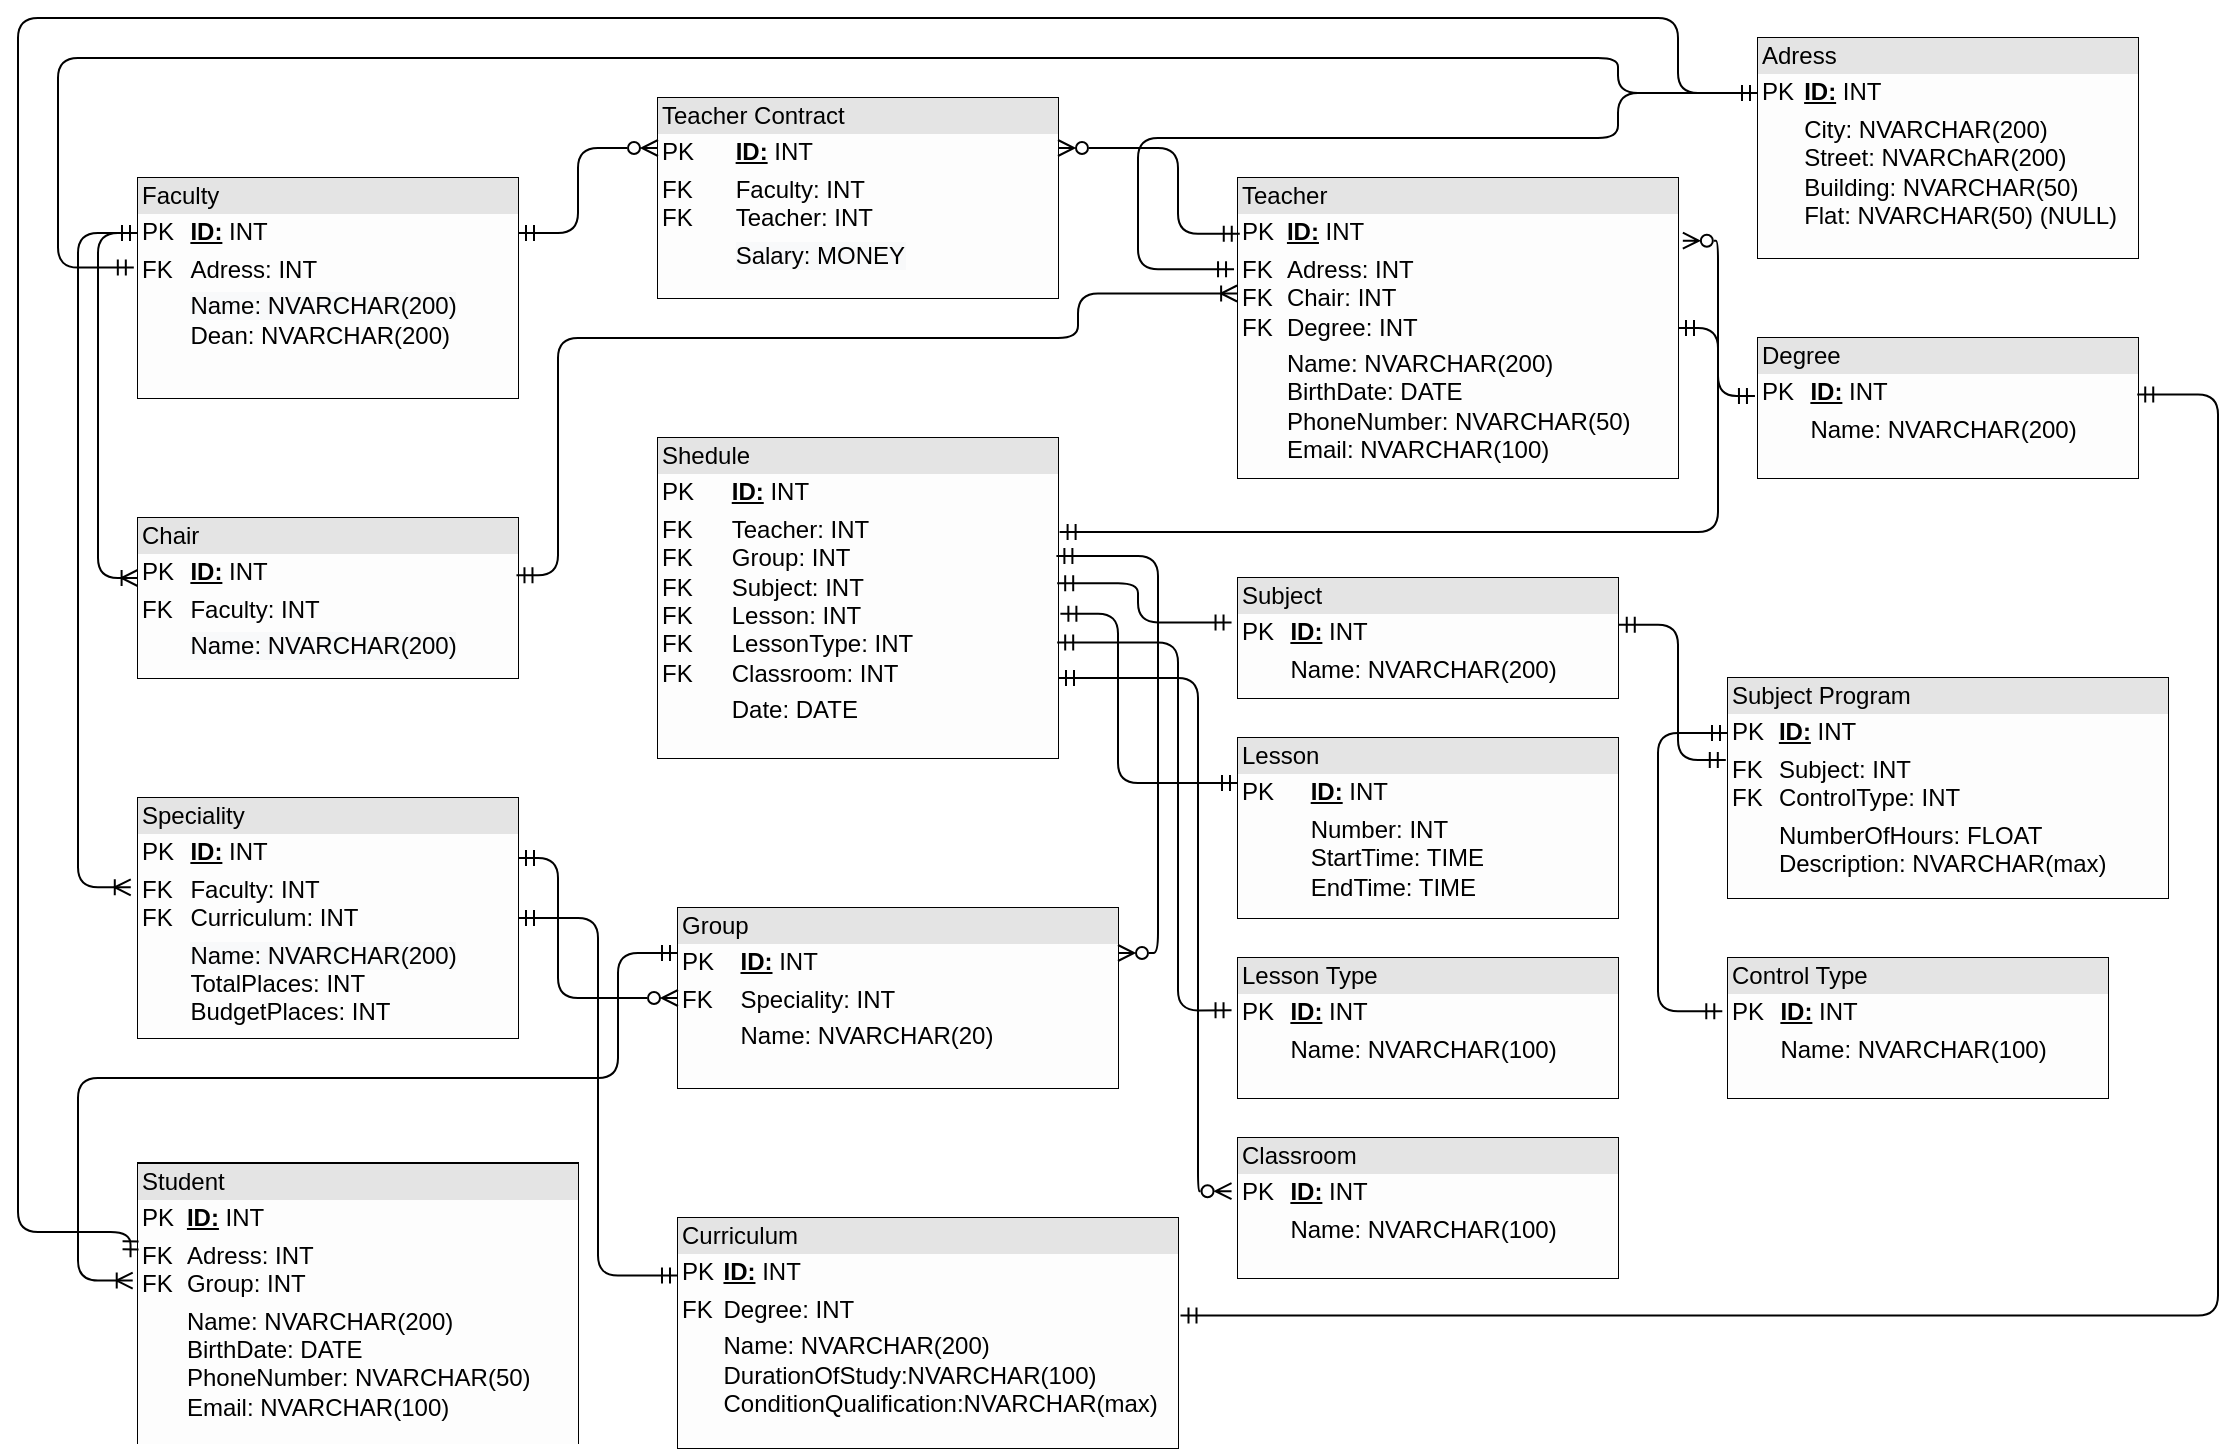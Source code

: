 <mxfile version="20.4.1" type="device"><diagram id="0BntMn4rzBwvRPXzPFkg" name="Страница 1"><mxGraphModel dx="1038" dy="547" grid="1" gridSize="10" guides="1" tooltips="1" connect="1" arrows="1" fold="1" page="1" pageScale="1" pageWidth="827" pageHeight="1169" math="0" shadow="0"><root><mxCell id="0"/><mxCell id="1" parent="0"/><mxCell id="nkEfAZtXXkOzFC1Y0TfD-166" value="&lt;div style=&quot;box-sizing:border-box;width:100%;background:#e4e4e4;padding:2px;&quot;&gt;Faculty&lt;/div&gt;&lt;table style=&quot;width:100%;font-size:1em;&quot; cellpadding=&quot;2&quot; cellspacing=&quot;0&quot;&gt;&lt;tbody&gt;&lt;tr&gt;&lt;td&gt;PK&lt;/td&gt;&lt;td&gt;&lt;u&gt;&lt;b&gt;ID:&lt;/b&gt;&lt;/u&gt; INT&lt;/td&gt;&lt;/tr&gt;&lt;tr&gt;&lt;td&gt;FK&lt;/td&gt;&lt;td&gt;Adress: INT&lt;/td&gt;&lt;/tr&gt;&lt;tr&gt;&lt;td&gt;&lt;/td&gt;&lt;td&gt;&lt;span style=&quot;background-color: rgb(248, 249, 250);&quot;&gt;Name: NVARCHAR(200)&lt;br&gt;&lt;/span&gt;Dean: NVARCHAR(200)&lt;/td&gt;&lt;/tr&gt;&lt;/tbody&gt;&lt;/table&gt;" style="verticalAlign=top;align=left;overflow=fill;html=1;labelBackgroundColor=#FDFDFD;fillColor=#FDFDFD;" parent="1" vertex="1"><mxGeometry x="80" y="130" width="190" height="110" as="geometry"/></mxCell><mxCell id="nkEfAZtXXkOzFC1Y0TfD-171" value="&lt;div style=&quot;box-sizing:border-box;width:100%;background:#e4e4e4;padding:2px;&quot;&gt;Chair&lt;/div&gt;&lt;table style=&quot;width:100%;font-size:1em;&quot; cellpadding=&quot;2&quot; cellspacing=&quot;0&quot;&gt;&lt;tbody&gt;&lt;tr&gt;&lt;td&gt;PK&lt;/td&gt;&lt;td&gt;&lt;u&gt;&lt;b&gt;ID:&lt;/b&gt;&lt;/u&gt; INT&lt;/td&gt;&lt;/tr&gt;&lt;tr&gt;&lt;td&gt;FK&lt;/td&gt;&lt;td&gt;Faculty: INT&lt;/td&gt;&lt;/tr&gt;&lt;tr&gt;&lt;td&gt;&lt;br&gt;&lt;/td&gt;&lt;td&gt;&lt;span style=&quot;background-color: rgb(248, 249, 250);&quot;&gt;Name: NVARCHAR(200)&lt;/span&gt;&lt;br&gt;&lt;br&gt;&lt;/td&gt;&lt;/tr&gt;&lt;/tbody&gt;&lt;/table&gt;" style="verticalAlign=top;align=left;overflow=fill;html=1;labelBackgroundColor=#FDFDFD;fillColor=#FDFDFD;" parent="1" vertex="1"><mxGeometry x="80" y="300" width="190" height="80" as="geometry"/></mxCell><mxCell id="nkEfAZtXXkOzFC1Y0TfD-172" value="&lt;div style=&quot;box-sizing:border-box;width:100%;background:#e4e4e4;padding:2px;&quot;&gt;Teacher&lt;/div&gt;&lt;table style=&quot;width:100%;font-size:1em;&quot; cellpadding=&quot;2&quot; cellspacing=&quot;0&quot;&gt;&lt;tbody&gt;&lt;tr&gt;&lt;td&gt;PK&lt;/td&gt;&lt;td&gt;&lt;u&gt;&lt;b&gt;ID:&lt;/b&gt;&lt;/u&gt; INT&lt;/td&gt;&lt;/tr&gt;&lt;tr&gt;&lt;td&gt;FK&lt;br&gt;FK&lt;br&gt;FK&lt;/td&gt;&lt;td&gt;Adress: INT&lt;br&gt;Chair: INT&lt;br&gt;Degree: INT&lt;/td&gt;&lt;/tr&gt;&lt;tr&gt;&lt;td&gt;&lt;br&gt;&lt;/td&gt;&lt;td&gt;Name: NVARCHAR(200)&lt;br&gt;BirthDate: DATE&lt;br&gt;PhoneNumber: NVARCHAR(50)&lt;br&gt;Email: NVARCHAR(100)&lt;/td&gt;&lt;/tr&gt;&lt;/tbody&gt;&lt;/table&gt;" style="verticalAlign=top;align=left;overflow=fill;html=1;labelBackgroundColor=#FDFDFD;fillColor=#FDFDFD;" parent="1" vertex="1"><mxGeometry x="630" y="130" width="220" height="150" as="geometry"/></mxCell><mxCell id="nkEfAZtXXkOzFC1Y0TfD-173" value="&lt;div style=&quot;box-sizing:border-box;width:100%;background:#e4e4e4;padding:2px;&quot;&gt;Teacher Contract&lt;/div&gt;&lt;table style=&quot;width:100%;font-size:1em;&quot; cellpadding=&quot;2&quot; cellspacing=&quot;0&quot;&gt;&lt;tbody&gt;&lt;tr&gt;&lt;td&gt;PK&lt;/td&gt;&lt;td&gt;&lt;u&gt;&lt;b&gt;ID:&lt;/b&gt;&lt;/u&gt; INT&lt;/td&gt;&lt;/tr&gt;&lt;tr&gt;&lt;td&gt;FK&lt;br&gt;FK&lt;/td&gt;&lt;td&gt;Faculty: INT&lt;br&gt;Teacher: INT&lt;/td&gt;&lt;/tr&gt;&lt;tr&gt;&lt;td&gt;&lt;br&gt;&lt;/td&gt;&lt;td&gt;&lt;span style=&quot;background-color: rgb(248, 249, 250);&quot;&gt;Salary: MONEY&lt;/span&gt;&lt;br&gt;&lt;br&gt;&lt;/td&gt;&lt;/tr&gt;&lt;/tbody&gt;&lt;/table&gt;" style="verticalAlign=top;align=left;overflow=fill;html=1;labelBackgroundColor=#FDFDFD;fillColor=#FDFDFD;" parent="1" vertex="1"><mxGeometry x="340" y="90" width="200" height="100" as="geometry"/></mxCell><mxCell id="nkEfAZtXXkOzFC1Y0TfD-176" style="edgeStyle=orthogonalEdgeStyle;rounded=1;orthogonalLoop=1;jettySize=auto;html=1;startArrow=ERmandOne;startFill=0;endArrow=ERoneToMany;endFill=0;entryX=-0.001;entryY=0.387;entryDx=0;entryDy=0;exitX=0;exitY=0.25;exitDx=0;exitDy=0;entryPerimeter=0;" parent="1" source="nkEfAZtXXkOzFC1Y0TfD-166" target="nkEfAZtXXkOzFC1Y0TfD-171" edge="1"><mxGeometry relative="1" as="geometry"><mxPoint x="350" y="320" as="sourcePoint"/><Array as="points"><mxPoint x="60" y="158"/><mxPoint x="60" y="330"/></Array><mxPoint x="-140" y="275" as="targetPoint"/></mxGeometry></mxCell><mxCell id="nkEfAZtXXkOzFC1Y0TfD-181" style="edgeStyle=orthogonalEdgeStyle;rounded=1;orthogonalLoop=1;jettySize=auto;html=1;startArrow=ERoneToMany;startFill=0;endArrow=ERmandOne;endFill=0;entryX=0.996;entryY=0.358;entryDx=0;entryDy=0;entryPerimeter=0;exitX=-0.002;exitY=0.385;exitDx=0;exitDy=0;exitPerimeter=0;" parent="1" source="nkEfAZtXXkOzFC1Y0TfD-172" target="nkEfAZtXXkOzFC1Y0TfD-171" edge="1"><mxGeometry relative="1" as="geometry"><Array as="points"><mxPoint x="550" y="188"/><mxPoint x="550" y="210"/><mxPoint x="290" y="210"/><mxPoint x="290" y="329"/></Array><mxPoint x="520" y="240" as="sourcePoint"/><mxPoint x="370" y="200" as="targetPoint"/></mxGeometry></mxCell><mxCell id="nkEfAZtXXkOzFC1Y0TfD-182" value="&lt;div style=&quot;box-sizing:border-box;width:100%;background:#e4e4e4;padding:2px;&quot;&gt;Adress&lt;/div&gt;&lt;table style=&quot;width:100%;font-size:1em;&quot; cellpadding=&quot;2&quot; cellspacing=&quot;0&quot;&gt;&lt;tbody&gt;&lt;tr&gt;&lt;td&gt;PK&lt;/td&gt;&lt;td&gt;&lt;u&gt;&lt;b&gt;ID:&lt;/b&gt;&lt;/u&gt; INT&lt;/td&gt;&lt;/tr&gt;&lt;tr&gt;&lt;td&gt;&lt;br&gt;&lt;/td&gt;&lt;td&gt;City: NVARCHAR(200)&lt;br&gt;Street: NVARChAR(200)&lt;br&gt;Building: NVARCHAR(50)&lt;br&gt;Flat: NVARCHAR(50) (NULL)&lt;/td&gt;&lt;/tr&gt;&lt;tr&gt;&lt;td&gt;&lt;/td&gt;&lt;td&gt;&lt;br&gt;&lt;/td&gt;&lt;/tr&gt;&lt;/tbody&gt;&lt;/table&gt;" style="verticalAlign=top;align=left;overflow=fill;html=1;labelBackgroundColor=#FDFDFD;fillColor=#FDFDFD;" parent="1" vertex="1"><mxGeometry x="890" y="60" width="190" height="110" as="geometry"/></mxCell><mxCell id="nkEfAZtXXkOzFC1Y0TfD-184" style="edgeStyle=orthogonalEdgeStyle;rounded=1;orthogonalLoop=1;jettySize=auto;html=1;exitX=0;exitY=0.25;exitDx=0;exitDy=0;startArrow=ERmandOne;startFill=0;endArrow=ERmandOne;endFill=0;entryX=-0.011;entryY=0.407;entryDx=0;entryDy=0;entryPerimeter=0;" parent="1" source="nkEfAZtXXkOzFC1Y0TfD-182" target="nkEfAZtXXkOzFC1Y0TfD-166" edge="1"><mxGeometry relative="1" as="geometry"><Array as="points"><mxPoint x="820" y="88"/><mxPoint x="820" y="70"/><mxPoint x="40" y="70"/><mxPoint x="40" y="175"/></Array><mxPoint x="620" y="50" as="sourcePoint"/><mxPoint x="30" y="200" as="targetPoint"/></mxGeometry></mxCell><mxCell id="nkEfAZtXXkOzFC1Y0TfD-185" style="edgeStyle=orthogonalEdgeStyle;rounded=1;orthogonalLoop=1;jettySize=auto;html=1;entryX=-0.009;entryY=0.304;entryDx=0;entryDy=0;startArrow=ERmandOne;startFill=0;endArrow=ERmandOne;endFill=0;entryPerimeter=0;exitX=0;exitY=0.25;exitDx=0;exitDy=0;" parent="1" source="nkEfAZtXXkOzFC1Y0TfD-182" target="nkEfAZtXXkOzFC1Y0TfD-172" edge="1"><mxGeometry relative="1" as="geometry"><Array as="points"><mxPoint x="820" y="88"/><mxPoint x="820" y="110"/><mxPoint x="580" y="110"/><mxPoint x="580" y="176"/></Array><mxPoint x="870" y="110" as="sourcePoint"/><mxPoint x="760" y="-10" as="targetPoint"/></mxGeometry></mxCell><mxCell id="nkEfAZtXXkOzFC1Y0TfD-186" value="&lt;div style=&quot;box-sizing:border-box;width:100%;background:#e4e4e4;padding:2px;&quot;&gt;Speciality&lt;/div&gt;&lt;table style=&quot;width:100%;font-size:1em;&quot; cellpadding=&quot;2&quot; cellspacing=&quot;0&quot;&gt;&lt;tbody&gt;&lt;tr&gt;&lt;td&gt;PK&lt;/td&gt;&lt;td&gt;&lt;u&gt;&lt;b&gt;ID:&lt;/b&gt;&lt;/u&gt; INT&lt;/td&gt;&lt;/tr&gt;&lt;tr&gt;&lt;td&gt;FK&lt;br&gt;FK&lt;/td&gt;&lt;td&gt;Faculty: INT&lt;br&gt;Curriculum: INT&lt;/td&gt;&lt;/tr&gt;&lt;tr&gt;&lt;td&gt;&lt;br&gt;&lt;/td&gt;&lt;td&gt;&lt;span style=&quot;background-color: rgb(248, 249, 250);&quot;&gt;Name: NVARCHAR(200)&lt;br&gt;&lt;/span&gt;TotalPlaces: INT&lt;br&gt;BudgetPlaces: INT&lt;/td&gt;&lt;/tr&gt;&lt;/tbody&gt;&lt;/table&gt;" style="verticalAlign=top;align=left;overflow=fill;html=1;labelBackgroundColor=#FDFDFD;fillColor=#FDFDFD;" parent="1" vertex="1"><mxGeometry x="80" y="440" width="190" height="120" as="geometry"/></mxCell><mxCell id="nkEfAZtXXkOzFC1Y0TfD-187" style="edgeStyle=orthogonalEdgeStyle;rounded=1;orthogonalLoop=1;jettySize=auto;html=1;startArrow=ERmandOne;startFill=0;endArrow=ERoneToMany;endFill=0;exitX=0;exitY=0.25;exitDx=0;exitDy=0;entryX=-0.019;entryY=0.372;entryDx=0;entryDy=0;entryPerimeter=0;" parent="1" source="nkEfAZtXXkOzFC1Y0TfD-166" target="nkEfAZtXXkOzFC1Y0TfD-186" edge="1"><mxGeometry relative="1" as="geometry"><mxPoint x="30" y="200" as="sourcePoint"/><Array as="points"><mxPoint x="50" y="158"/><mxPoint x="50" y="485"/></Array><mxPoint x="70" y="530" as="targetPoint"/></mxGeometry></mxCell><mxCell id="nkEfAZtXXkOzFC1Y0TfD-188" value="&lt;div style=&quot;box-sizing:border-box;width:100%;background:#e4e4e4;padding:2px;&quot;&gt;Student&lt;/div&gt;&lt;table style=&quot;width:100%;font-size:1em;&quot; cellpadding=&quot;2&quot; cellspacing=&quot;0&quot;&gt;&lt;tbody&gt;&lt;tr&gt;&lt;td&gt;PK&lt;/td&gt;&lt;td&gt;&lt;u&gt;&lt;b&gt;ID:&lt;/b&gt;&lt;/u&gt; INT&lt;/td&gt;&lt;/tr&gt;&lt;tr&gt;&lt;td&gt;FK&lt;br&gt;FK&lt;/td&gt;&lt;td&gt;Adress: INT&lt;br&gt;Group: INT&lt;/td&gt;&lt;/tr&gt;&lt;tr&gt;&lt;td&gt;&lt;br&gt;&lt;/td&gt;&lt;td&gt;Name: NVARCHAR(200)&lt;br&gt;BirthDate: DATE&lt;br&gt;PhoneNumber: NVARCHAR(50)&lt;br&gt;Email: NVARCHAR(100)&lt;/td&gt;&lt;/tr&gt;&lt;/tbody&gt;&lt;/table&gt;" style="verticalAlign=top;align=left;overflow=fill;html=1;labelBackgroundColor=#FDFDFD;fillColor=#FDFDFD;" parent="1" vertex="1"><mxGeometry x="80" y="622.5" width="220" height="140" as="geometry"/></mxCell><mxCell id="nkEfAZtXXkOzFC1Y0TfD-189" value="&lt;div style=&quot;box-sizing:border-box;width:100%;background:#e4e4e4;padding:2px;&quot;&gt;Group&lt;/div&gt;&lt;table style=&quot;width:100%;font-size:1em;&quot; cellpadding=&quot;2&quot; cellspacing=&quot;0&quot;&gt;&lt;tbody&gt;&lt;tr&gt;&lt;td&gt;PK&lt;/td&gt;&lt;td&gt;&lt;u&gt;&lt;b&gt;ID:&lt;/b&gt;&lt;/u&gt; INT&lt;/td&gt;&lt;/tr&gt;&lt;tr&gt;&lt;td&gt;FK&lt;br&gt;&lt;/td&gt;&lt;td&gt;Speciality: INT&lt;br&gt;&lt;/td&gt;&lt;/tr&gt;&lt;tr&gt;&lt;td&gt;&lt;br&gt;&lt;/td&gt;&lt;td&gt;Name: NVARCHAR(20)&lt;br&gt;&lt;br&gt;&lt;/td&gt;&lt;/tr&gt;&lt;/tbody&gt;&lt;/table&gt;" style="verticalAlign=top;align=left;overflow=fill;html=1;labelBackgroundColor=#FDFDFD;fillColor=#FDFDFD;" parent="1" vertex="1"><mxGeometry x="350" y="495" width="220" height="90" as="geometry"/></mxCell><mxCell id="nkEfAZtXXkOzFC1Y0TfD-190" style="edgeStyle=orthogonalEdgeStyle;rounded=1;orthogonalLoop=1;jettySize=auto;html=1;startArrow=ERmandOne;startFill=0;endArrow=ERoneToMany;endFill=0;entryX=-0.012;entryY=0.42;entryDx=0;entryDy=0;entryPerimeter=0;exitX=0;exitY=0.25;exitDx=0;exitDy=0;" parent="1" source="nkEfAZtXXkOzFC1Y0TfD-189" target="nkEfAZtXXkOzFC1Y0TfD-188" edge="1"><mxGeometry relative="1" as="geometry"><mxPoint x="340" y="450" as="sourcePoint"/><Array as="points"><mxPoint x="320" y="518"/><mxPoint x="320" y="580"/><mxPoint x="50" y="580"/><mxPoint x="50" y="681"/></Array><mxPoint x="466.39" y="727.05" as="targetPoint"/></mxGeometry></mxCell><mxCell id="nkEfAZtXXkOzFC1Y0TfD-193" style="edgeStyle=orthogonalEdgeStyle;orthogonalLoop=1;jettySize=auto;html=1;entryX=-0.017;entryY=0.337;entryDx=0;entryDy=0;startArrow=ERmandOne;startFill=0;endArrow=ERmandOne;endFill=0;entryPerimeter=0;exitX=0;exitY=0.25;exitDx=0;exitDy=0;rounded=1;" parent="1" source="nkEfAZtXXkOzFC1Y0TfD-182" target="nkEfAZtXXkOzFC1Y0TfD-188" edge="1"><mxGeometry relative="1" as="geometry"><Array as="points"><mxPoint x="850" y="88"/><mxPoint x="850" y="50"/><mxPoint x="20" y="50"/><mxPoint x="20" y="657"/></Array><mxPoint x="840" y="430" as="sourcePoint"/><mxPoint x="198.02" y="518.1" as="targetPoint"/></mxGeometry></mxCell><mxCell id="nkEfAZtXXkOzFC1Y0TfD-196" style="edgeStyle=orthogonalEdgeStyle;rounded=1;orthogonalLoop=1;jettySize=auto;html=1;startArrow=ERzeroToMany;startFill=0;endArrow=ERmandOne;endFill=0;entryX=1;entryY=0.25;entryDx=0;entryDy=0;exitX=0;exitY=0.25;exitDx=0;exitDy=0;" parent="1" source="nkEfAZtXXkOzFC1Y0TfD-173" target="nkEfAZtXXkOzFC1Y0TfD-166" edge="1"><mxGeometry relative="1" as="geometry"><Array as="points"><mxPoint x="300" y="115"/><mxPoint x="300" y="158"/></Array><mxPoint x="320" y="150" as="sourcePoint"/><mxPoint x="49.68" y="450.89" as="targetPoint"/></mxGeometry></mxCell><mxCell id="nkEfAZtXXkOzFC1Y0TfD-200" style="edgeStyle=orthogonalEdgeStyle;rounded=1;orthogonalLoop=1;jettySize=auto;html=1;startArrow=ERzeroToMany;startFill=0;endArrow=ERmandOne;endFill=0;entryX=0.004;entryY=0.186;entryDx=0;entryDy=0;exitX=1;exitY=0.25;exitDx=0;exitDy=0;entryPerimeter=0;" parent="1" source="nkEfAZtXXkOzFC1Y0TfD-173" target="nkEfAZtXXkOzFC1Y0TfD-172" edge="1"><mxGeometry relative="1" as="geometry"><Array as="points"><mxPoint x="600" y="115"/><mxPoint x="600" y="158"/></Array><mxPoint x="560" y="82.5" as="sourcePoint"/><mxPoint x="630" y="40" as="targetPoint"/></mxGeometry></mxCell><mxCell id="nkEfAZtXXkOzFC1Y0TfD-203" style="edgeStyle=orthogonalEdgeStyle;rounded=1;orthogonalLoop=1;jettySize=auto;html=1;startArrow=ERzeroToMany;startFill=0;endArrow=ERmandOne;endFill=0;entryX=1;entryY=0.25;entryDx=0;entryDy=0;exitX=0;exitY=0.5;exitDx=0;exitDy=0;" parent="1" source="nkEfAZtXXkOzFC1Y0TfD-189" target="nkEfAZtXXkOzFC1Y0TfD-186" edge="1"><mxGeometry relative="1" as="geometry"><Array as="points"><mxPoint x="290" y="540"/><mxPoint x="290" y="470"/></Array><mxPoint x="320" y="390" as="sourcePoint"/><mxPoint x="250" y="432.5" as="targetPoint"/></mxGeometry></mxCell><mxCell id="aAdnjikmzO1Lrefk0WCV-1" value="&lt;div style=&quot;box-sizing:border-box;width:100%;background:#e4e4e4;padding:2px;&quot;&gt;Shedule&lt;/div&gt;&lt;table style=&quot;width:100%;font-size:1em;&quot; cellpadding=&quot;2&quot; cellspacing=&quot;0&quot;&gt;&lt;tbody&gt;&lt;tr&gt;&lt;td&gt;PK&lt;/td&gt;&lt;td&gt;&lt;u&gt;&lt;b&gt;ID:&lt;/b&gt;&lt;/u&gt; INT&lt;/td&gt;&lt;/tr&gt;&lt;tr&gt;&lt;td&gt;FK&lt;br&gt;FK&lt;br&gt;FK&lt;br&gt;FK&lt;br&gt;FK&lt;br&gt;FK&lt;/td&gt;&lt;td&gt;Teacher: INT&lt;br&gt;Group: INT&lt;br&gt;Subject: INT&lt;br&gt;Lesson: INT&lt;br&gt;LessonType: INT&lt;br&gt;Classroom: INT&lt;/td&gt;&lt;/tr&gt;&lt;tr&gt;&lt;td&gt;&lt;br&gt;&lt;/td&gt;&lt;td&gt;Date: DATE&lt;br&gt;&lt;br&gt;&lt;/td&gt;&lt;/tr&gt;&lt;/tbody&gt;&lt;/table&gt;" style="verticalAlign=top;align=left;overflow=fill;html=1;labelBackgroundColor=#FDFDFD;fillColor=#FDFDFD;" parent="1" vertex="1"><mxGeometry x="340" y="260" width="200" height="160" as="geometry"/></mxCell><mxCell id="aAdnjikmzO1Lrefk0WCV-4" value="&lt;div style=&quot;box-sizing:border-box;width:100%;background:#e4e4e4;padding:2px;&quot;&gt;Curriculum&lt;/div&gt;&lt;table style=&quot;width:100%;font-size:1em;&quot; cellpadding=&quot;2&quot; cellspacing=&quot;0&quot;&gt;&lt;tbody&gt;&lt;tr&gt;&lt;td&gt;PK&lt;/td&gt;&lt;td&gt;&lt;u&gt;&lt;b&gt;ID:&lt;/b&gt;&lt;/u&gt; INT&lt;/td&gt;&lt;/tr&gt;&lt;tr&gt;&lt;td&gt;FK&lt;br&gt;&lt;/td&gt;&lt;td&gt;Degree: INT&lt;br&gt;&lt;/td&gt;&lt;/tr&gt;&lt;tr&gt;&lt;td&gt;&lt;br&gt;&lt;/td&gt;&lt;td&gt;Name: NVARCHAR(200)&lt;br&gt;DurationOfStudy:NVARCHAR(100)&lt;br&gt;ConditionQualification:NVARCHAR(max)&lt;br&gt;&lt;br&gt;&lt;br&gt;&lt;/td&gt;&lt;/tr&gt;&lt;/tbody&gt;&lt;/table&gt;" style="verticalAlign=top;align=left;overflow=fill;html=1;labelBackgroundColor=#FDFDFD;fillColor=#FDFDFD;" parent="1" vertex="1"><mxGeometry x="350" y="650" width="250" height="115" as="geometry"/></mxCell><mxCell id="aAdnjikmzO1Lrefk0WCV-5" style="edgeStyle=orthogonalEdgeStyle;rounded=1;orthogonalLoop=1;jettySize=auto;html=1;startArrow=ERmandOne;startFill=0;endArrow=ERmandOne;endFill=0;exitX=0;exitY=0.25;exitDx=0;exitDy=0;entryX=1;entryY=0.5;entryDx=0;entryDy=0;" parent="1" source="aAdnjikmzO1Lrefk0WCV-4" target="nkEfAZtXXkOzFC1Y0TfD-186" edge="1"><mxGeometry relative="1" as="geometry"><Array as="points"><mxPoint x="310" y="679"/><mxPoint x="310" y="500"/></Array><mxPoint x="670" y="490" as="sourcePoint"/><mxPoint x="270" y="470" as="targetPoint"/></mxGeometry></mxCell><mxCell id="aAdnjikmzO1Lrefk0WCV-6" value="&lt;div style=&quot;box-sizing:border-box;width:100%;background:#e4e4e4;padding:2px;&quot;&gt;Degree&lt;/div&gt;&lt;table style=&quot;width:100%;font-size:1em;&quot; cellpadding=&quot;2&quot; cellspacing=&quot;0&quot;&gt;&lt;tbody&gt;&lt;tr&gt;&lt;td&gt;PK&lt;/td&gt;&lt;td&gt;&lt;u&gt;&lt;b&gt;ID:&lt;/b&gt;&lt;/u&gt; INT&lt;/td&gt;&lt;/tr&gt;&lt;tr&gt;&lt;td&gt;&lt;br&gt;&lt;/td&gt;&lt;td&gt;Name: NVARCHAR(200)&lt;br&gt;&lt;br&gt;&lt;/td&gt;&lt;/tr&gt;&lt;tr&gt;&lt;td&gt;&lt;/td&gt;&lt;td&gt;&lt;br&gt;&lt;/td&gt;&lt;/tr&gt;&lt;/tbody&gt;&lt;/table&gt;" style="verticalAlign=top;align=left;overflow=fill;html=1;labelBackgroundColor=#FDFDFD;fillColor=#FDFDFD;" parent="1" vertex="1"><mxGeometry x="890" y="210" width="190" height="70" as="geometry"/></mxCell><mxCell id="aAdnjikmzO1Lrefk0WCV-7" style="edgeStyle=orthogonalEdgeStyle;rounded=1;orthogonalLoop=1;jettySize=auto;html=1;startArrow=ERmandOne;startFill=0;endArrow=ERmandOne;endFill=0;exitX=-0.008;exitY=0.414;exitDx=0;exitDy=0;entryX=1;entryY=0.5;entryDx=0;entryDy=0;exitPerimeter=0;" parent="1" source="aAdnjikmzO1Lrefk0WCV-6" target="nkEfAZtXXkOzFC1Y0TfD-172" edge="1"><mxGeometry relative="1" as="geometry"><Array as="points"><mxPoint x="870" y="239"/><mxPoint x="870" y="205"/></Array><mxPoint x="770" y="330" as="sourcePoint"/><mxPoint x="690" y="166.25" as="targetPoint"/></mxGeometry></mxCell><mxCell id="aAdnjikmzO1Lrefk0WCV-8" style="edgeStyle=orthogonalEdgeStyle;rounded=1;orthogonalLoop=1;jettySize=auto;html=1;startArrow=ERmandOne;startFill=0;endArrow=ERmandOne;endFill=0;entryX=1.005;entryY=0.424;entryDx=0;entryDy=0;entryPerimeter=0;exitX=0.998;exitY=0.403;exitDx=0;exitDy=0;exitPerimeter=0;" parent="1" source="aAdnjikmzO1Lrefk0WCV-6" target="aAdnjikmzO1Lrefk0WCV-4" edge="1"><mxGeometry relative="1" as="geometry"><Array as="points"><mxPoint x="1120" y="238"/><mxPoint x="1120" y="699"/></Array><mxPoint x="890" y="390" as="sourcePoint"/><mxPoint x="620" y="486.25" as="targetPoint"/></mxGeometry></mxCell><mxCell id="hJiyoMIQo87DM5bEj7xC-2" style="edgeStyle=orthogonalEdgeStyle;rounded=1;orthogonalLoop=1;jettySize=auto;html=1;startArrow=ERzeroToMany;startFill=0;endArrow=ERmandOne;endFill=0;entryX=1.004;entryY=0.294;entryDx=0;entryDy=0;entryPerimeter=0;exitX=1.011;exitY=0.209;exitDx=0;exitDy=0;exitPerimeter=0;" edge="1" parent="1" source="nkEfAZtXXkOzFC1Y0TfD-172" target="aAdnjikmzO1Lrefk0WCV-1"><mxGeometry relative="1" as="geometry"><Array as="points"><mxPoint x="870" y="161"/><mxPoint x="870" y="307"/></Array><mxPoint x="870" y="140" as="sourcePoint"/><mxPoint x="580" y="290" as="targetPoint"/></mxGeometry></mxCell><mxCell id="hJiyoMIQo87DM5bEj7xC-3" style="edgeStyle=orthogonalEdgeStyle;rounded=1;orthogonalLoop=1;jettySize=auto;html=1;startArrow=ERzeroToMany;startFill=0;endArrow=ERmandOne;endFill=0;entryX=0.996;entryY=0.369;entryDx=0;entryDy=0;entryPerimeter=0;exitX=1;exitY=0.25;exitDx=0;exitDy=0;" edge="1" parent="1" source="nkEfAZtXXkOzFC1Y0TfD-189" target="aAdnjikmzO1Lrefk0WCV-1"><mxGeometry relative="1" as="geometry"><Array as="points"><mxPoint x="590" y="518"/><mxPoint x="590" y="319"/></Array><mxPoint x="600" y="520" as="sourcePoint"/><mxPoint x="590" y="330" as="targetPoint"/></mxGeometry></mxCell><mxCell id="hJiyoMIQo87DM5bEj7xC-4" value="&lt;div style=&quot;box-sizing:border-box;width:100%;background:#e4e4e4;padding:2px;&quot;&gt;Subject&lt;/div&gt;&lt;table style=&quot;width:100%;font-size:1em;&quot; cellpadding=&quot;2&quot; cellspacing=&quot;0&quot;&gt;&lt;tbody&gt;&lt;tr&gt;&lt;td&gt;PK&lt;/td&gt;&lt;td&gt;&lt;u&gt;&lt;b&gt;ID:&lt;/b&gt;&lt;/u&gt; INT&lt;/td&gt;&lt;/tr&gt;&lt;tr&gt;&lt;td&gt;&lt;br&gt;&lt;/td&gt;&lt;td&gt;Name: NVARCHAR(200)&lt;br&gt;&lt;/td&gt;&lt;/tr&gt;&lt;tr&gt;&lt;td&gt;&lt;/td&gt;&lt;td&gt;&lt;br&gt;&lt;/td&gt;&lt;/tr&gt;&lt;/tbody&gt;&lt;/table&gt;" style="verticalAlign=top;align=left;overflow=fill;html=1;labelBackgroundColor=#FDFDFD;fillColor=#FDFDFD;" vertex="1" parent="1"><mxGeometry x="630" y="330" width="190" height="60" as="geometry"/></mxCell><mxCell id="hJiyoMIQo87DM5bEj7xC-5" style="edgeStyle=orthogonalEdgeStyle;rounded=1;orthogonalLoop=1;jettySize=auto;html=1;startArrow=ERmandOne;startFill=0;endArrow=ERmandOne;endFill=0;entryX=0.998;entryY=0.454;entryDx=0;entryDy=0;entryPerimeter=0;exitX=-0.017;exitY=0.37;exitDx=0;exitDy=0;exitPerimeter=0;" edge="1" parent="1" source="hJiyoMIQo87DM5bEj7xC-4" target="aAdnjikmzO1Lrefk0WCV-1"><mxGeometry relative="1" as="geometry"><Array as="points"><mxPoint x="580" y="352"/><mxPoint x="580" y="333"/></Array><mxPoint x="610" y="470" as="sourcePoint"/><mxPoint x="600" y="306.25" as="targetPoint"/></mxGeometry></mxCell><mxCell id="hJiyoMIQo87DM5bEj7xC-6" value="&lt;div style=&quot;box-sizing:border-box;width:100%;background:#e4e4e4;padding:2px;&quot;&gt;Lesson&lt;/div&gt;&lt;table style=&quot;width:100%;font-size:1em;&quot; cellpadding=&quot;2&quot; cellspacing=&quot;0&quot;&gt;&lt;tbody&gt;&lt;tr&gt;&lt;td&gt;PK&lt;/td&gt;&lt;td&gt;&lt;u&gt;&lt;b&gt;ID:&lt;/b&gt;&lt;/u&gt; INT&lt;/td&gt;&lt;/tr&gt;&lt;tr&gt;&lt;td&gt;&lt;br&gt;&lt;/td&gt;&lt;td&gt;Number: INT&lt;br&gt;StartTime: TIME&lt;br&gt;EndTime: TIME&lt;br&gt;&lt;br&gt;&lt;/td&gt;&lt;/tr&gt;&lt;tr&gt;&lt;td&gt;&lt;/td&gt;&lt;td&gt;&lt;br&gt;&lt;/td&gt;&lt;/tr&gt;&lt;/tbody&gt;&lt;/table&gt;" style="verticalAlign=top;align=left;overflow=fill;html=1;labelBackgroundColor=#FDFDFD;fillColor=#FDFDFD;" vertex="1" parent="1"><mxGeometry x="630" y="410" width="190" height="90" as="geometry"/></mxCell><mxCell id="hJiyoMIQo87DM5bEj7xC-7" style="edgeStyle=orthogonalEdgeStyle;rounded=1;orthogonalLoop=1;jettySize=auto;html=1;startArrow=ERmandOne;startFill=0;endArrow=ERmandOne;endFill=0;entryX=1.006;entryY=0.549;entryDx=0;entryDy=0;entryPerimeter=0;exitX=0;exitY=0.25;exitDx=0;exitDy=0;" edge="1" parent="1" source="hJiyoMIQo87DM5bEj7xC-6" target="aAdnjikmzO1Lrefk0WCV-1"><mxGeometry relative="1" as="geometry"><Array as="points"><mxPoint x="570" y="433"/><mxPoint x="570" y="348"/></Array><mxPoint x="570" y="400" as="sourcePoint"/><mxPoint x="482.83" y="380.44" as="targetPoint"/></mxGeometry></mxCell><mxCell id="hJiyoMIQo87DM5bEj7xC-8" value="&lt;div style=&quot;box-sizing:border-box;width:100%;background:#e4e4e4;padding:2px;&quot;&gt;Subject Program&lt;/div&gt;&lt;table style=&quot;width:100%;font-size:1em;&quot; cellpadding=&quot;2&quot; cellspacing=&quot;0&quot;&gt;&lt;tbody&gt;&lt;tr&gt;&lt;td&gt;PK&lt;/td&gt;&lt;td&gt;&lt;u&gt;&lt;b&gt;ID:&lt;/b&gt;&lt;/u&gt; INT&lt;/td&gt;&lt;/tr&gt;&lt;tr&gt;&lt;td&gt;FK&lt;br&gt;FK&lt;/td&gt;&lt;td&gt;Subject: INT&lt;br&gt;ControlType: INT&lt;/td&gt;&lt;/tr&gt;&lt;tr&gt;&lt;td&gt;&lt;br&gt;&lt;/td&gt;&lt;td&gt;NumberOfHours: FLOAT&lt;br&gt;Description: NVARCHAR(max)&lt;br&gt;&lt;br&gt;&lt;br&gt;&lt;br&gt;&lt;/td&gt;&lt;/tr&gt;&lt;/tbody&gt;&lt;/table&gt;" style="verticalAlign=top;align=left;overflow=fill;html=1;labelBackgroundColor=#FDFDFD;fillColor=#FDFDFD;" vertex="1" parent="1"><mxGeometry x="875" y="380" width="220" height="110" as="geometry"/></mxCell><mxCell id="hJiyoMIQo87DM5bEj7xC-9" style="edgeStyle=orthogonalEdgeStyle;rounded=1;orthogonalLoop=1;jettySize=auto;html=1;startArrow=ERmandOne;startFill=0;endArrow=ERmandOne;endFill=0;entryX=1.002;entryY=0.39;entryDx=0;entryDy=0;entryPerimeter=0;exitX=-0.005;exitY=0.373;exitDx=0;exitDy=0;exitPerimeter=0;" edge="1" parent="1" source="hJiyoMIQo87DM5bEj7xC-8" target="hJiyoMIQo87DM5bEj7xC-4"><mxGeometry relative="1" as="geometry"><Array as="points"><mxPoint x="850" y="421"/><mxPoint x="850" y="353"/></Array><mxPoint x="910" y="510" as="sourcePoint"/><mxPoint x="822.83" y="490.44" as="targetPoint"/></mxGeometry></mxCell><mxCell id="hJiyoMIQo87DM5bEj7xC-10" value="&lt;div style=&quot;box-sizing:border-box;width:100%;background:#e4e4e4;padding:2px;&quot;&gt;Control Type&lt;/div&gt;&lt;table style=&quot;width:100%;font-size:1em;&quot; cellpadding=&quot;2&quot; cellspacing=&quot;0&quot;&gt;&lt;tbody&gt;&lt;tr&gt;&lt;td&gt;PK&lt;/td&gt;&lt;td&gt;&lt;u&gt;&lt;b&gt;ID:&lt;/b&gt;&lt;/u&gt; INT&lt;/td&gt;&lt;/tr&gt;&lt;tr&gt;&lt;td&gt;&lt;br&gt;&lt;/td&gt;&lt;td&gt;Name: NVARCHAR(100)&lt;br&gt;&lt;br&gt;&lt;/td&gt;&lt;/tr&gt;&lt;tr&gt;&lt;td&gt;&lt;/td&gt;&lt;td&gt;&lt;br&gt;&lt;/td&gt;&lt;/tr&gt;&lt;/tbody&gt;&lt;/table&gt;" style="verticalAlign=top;align=left;overflow=fill;html=1;labelBackgroundColor=#FDFDFD;fillColor=#FDFDFD;" vertex="1" parent="1"><mxGeometry x="875" y="520" width="190" height="70" as="geometry"/></mxCell><mxCell id="hJiyoMIQo87DM5bEj7xC-11" style="edgeStyle=orthogonalEdgeStyle;rounded=1;orthogonalLoop=1;jettySize=auto;html=1;startArrow=ERmandOne;startFill=0;endArrow=ERmandOne;endFill=0;entryX=0;entryY=0.25;entryDx=0;entryDy=0;exitX=-0.015;exitY=0.38;exitDx=0;exitDy=0;exitPerimeter=0;" edge="1" parent="1" source="hJiyoMIQo87DM5bEj7xC-10" target="hJiyoMIQo87DM5bEj7xC-8"><mxGeometry relative="1" as="geometry"><Array as="points"><mxPoint x="840" y="547"/><mxPoint x="840" y="408"/></Array><mxPoint x="1170" y="490" as="sourcePoint"/><mxPoint x="996.48" y="472.37" as="targetPoint"/></mxGeometry></mxCell><mxCell id="hJiyoMIQo87DM5bEj7xC-12" value="&lt;div style=&quot;box-sizing:border-box;width:100%;background:#e4e4e4;padding:2px;&quot;&gt;Lesson Type&lt;/div&gt;&lt;table style=&quot;width:100%;font-size:1em;&quot; cellpadding=&quot;2&quot; cellspacing=&quot;0&quot;&gt;&lt;tbody&gt;&lt;tr&gt;&lt;td&gt;PK&lt;/td&gt;&lt;td&gt;&lt;u&gt;&lt;b&gt;ID:&lt;/b&gt;&lt;/u&gt; INT&lt;/td&gt;&lt;/tr&gt;&lt;tr&gt;&lt;td&gt;&lt;br&gt;&lt;/td&gt;&lt;td&gt;Name: NVARCHAR(100)&lt;br&gt;&lt;br&gt;&lt;/td&gt;&lt;/tr&gt;&lt;tr&gt;&lt;td&gt;&lt;/td&gt;&lt;td&gt;&lt;br&gt;&lt;/td&gt;&lt;/tr&gt;&lt;/tbody&gt;&lt;/table&gt;" style="verticalAlign=top;align=left;overflow=fill;html=1;labelBackgroundColor=#FDFDFD;fillColor=#FDFDFD;" vertex="1" parent="1"><mxGeometry x="630" y="520" width="190" height="70" as="geometry"/></mxCell><mxCell id="hJiyoMIQo87DM5bEj7xC-13" style="edgeStyle=orthogonalEdgeStyle;rounded=1;orthogonalLoop=1;jettySize=auto;html=1;startArrow=ERmandOne;startFill=0;endArrow=ERmandOne;endFill=0;entryX=0.998;entryY=0.639;entryDx=0;entryDy=0;entryPerimeter=0;exitX=-0.017;exitY=0.374;exitDx=0;exitDy=0;exitPerimeter=0;" edge="1" parent="1" source="hJiyoMIQo87DM5bEj7xC-12" target="aAdnjikmzO1Lrefk0WCV-1"><mxGeometry relative="1" as="geometry"><Array as="points"><mxPoint x="600" y="546"/><mxPoint x="600" y="362"/></Array><mxPoint x="630" y="474.7" as="sourcePoint"/><mxPoint x="541.2" y="390.04" as="targetPoint"/></mxGeometry></mxCell><mxCell id="hJiyoMIQo87DM5bEj7xC-14" value="&lt;div style=&quot;box-sizing:border-box;width:100%;background:#e4e4e4;padding:2px;&quot;&gt;Classroom&lt;/div&gt;&lt;table style=&quot;width:100%;font-size:1em;&quot; cellpadding=&quot;2&quot; cellspacing=&quot;0&quot;&gt;&lt;tbody&gt;&lt;tr&gt;&lt;td&gt;PK&lt;/td&gt;&lt;td&gt;&lt;u&gt;&lt;b&gt;ID:&lt;/b&gt;&lt;/u&gt; INT&lt;/td&gt;&lt;/tr&gt;&lt;tr&gt;&lt;td&gt;&lt;br&gt;&lt;/td&gt;&lt;td&gt;Name: NVARCHAR(100)&lt;br&gt;&lt;br&gt;&lt;/td&gt;&lt;/tr&gt;&lt;tr&gt;&lt;td&gt;&lt;/td&gt;&lt;td&gt;&lt;br&gt;&lt;/td&gt;&lt;/tr&gt;&lt;/tbody&gt;&lt;/table&gt;" style="verticalAlign=top;align=left;overflow=fill;html=1;labelBackgroundColor=#FDFDFD;fillColor=#FDFDFD;" vertex="1" parent="1"><mxGeometry x="630" y="610" width="190" height="70" as="geometry"/></mxCell><mxCell id="hJiyoMIQo87DM5bEj7xC-15" style="edgeStyle=orthogonalEdgeStyle;rounded=1;orthogonalLoop=1;jettySize=auto;html=1;startArrow=ERzeroToMany;startFill=0;endArrow=ERmandOne;endFill=0;entryX=1;entryY=0.75;entryDx=0;entryDy=0;exitX=-0.017;exitY=0.38;exitDx=0;exitDy=0;exitPerimeter=0;" edge="1" parent="1" source="hJiyoMIQo87DM5bEj7xC-14" target="aAdnjikmzO1Lrefk0WCV-1"><mxGeometry relative="1" as="geometry"><Array as="points"><mxPoint x="610" y="637"/><mxPoint x="610" y="380"/></Array><mxPoint x="637.17" y="573.94" as="sourcePoint"/><mxPoint x="550" y="390.0" as="targetPoint"/></mxGeometry></mxCell></root></mxGraphModel></diagram></mxfile>